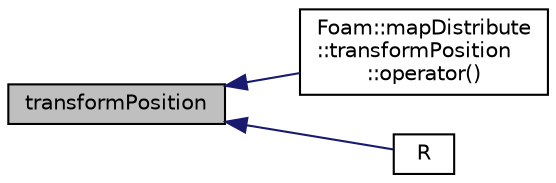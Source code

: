 digraph "transformPosition"
{
  bgcolor="transparent";
  edge [fontname="Helvetica",fontsize="10",labelfontname="Helvetica",labelfontsize="10"];
  node [fontname="Helvetica",fontsize="10",shape=record];
  rankdir="LR";
  Node1 [label="transformPosition",height=0.2,width=0.4,color="black", fillcolor="grey75", style="filled", fontcolor="black"];
  Node1 -> Node2 [dir="back",color="midnightblue",fontsize="10",style="solid",fontname="Helvetica"];
  Node2 [label="Foam::mapDistribute\l::transformPosition\l::operator()",height=0.2,width=0.4,color="black",URL="$a02666.html#aa496ae400b7d825290c2399937b1b998"];
  Node1 -> Node3 [dir="back",color="midnightblue",fontsize="10",style="solid",fontname="Helvetica"];
  Node3 [label="R",height=0.2,width=0.4,color="black",URL="$a02796.html#ac93ff5936d11cf08fc1791126c804940"];
}
